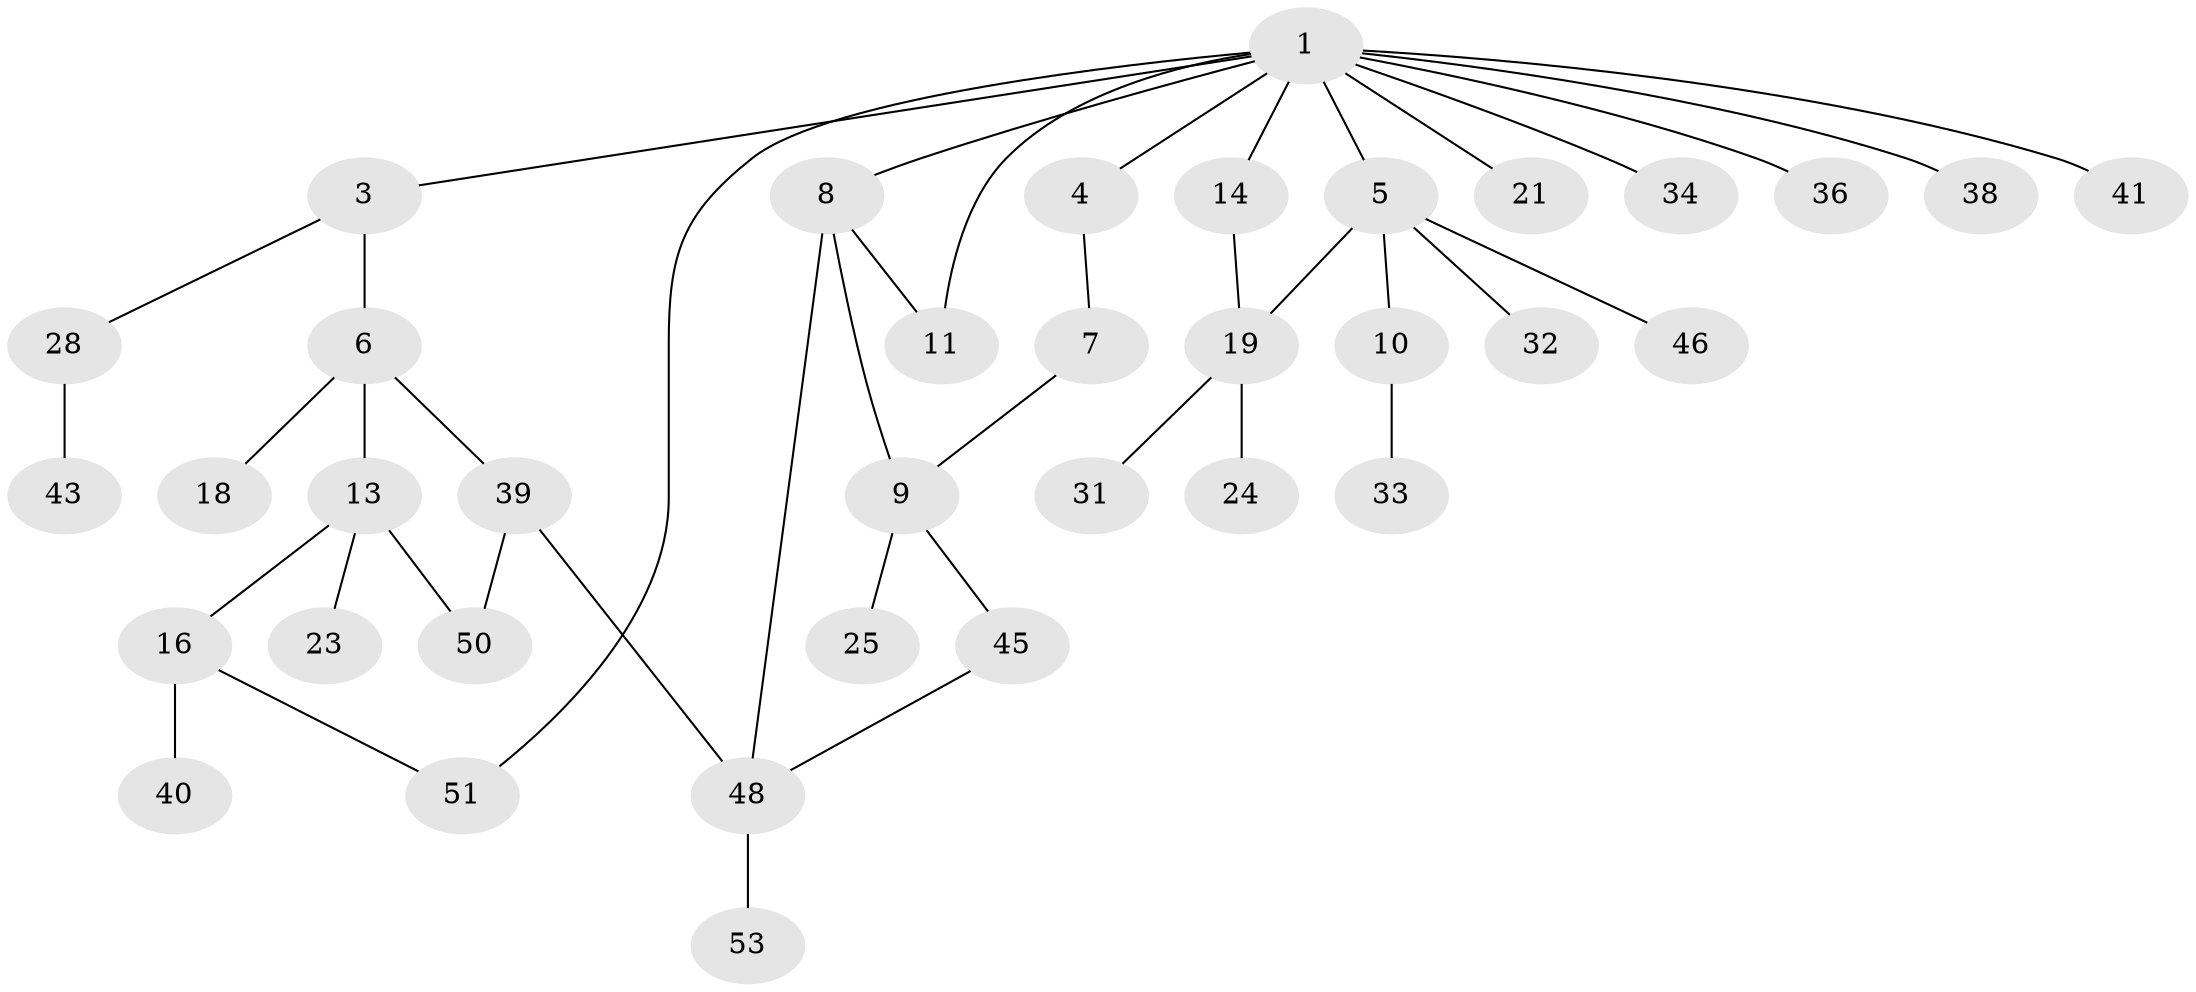 // Generated by graph-tools (version 1.1) at 2025/51/02/27/25 19:51:41]
// undirected, 36 vertices, 42 edges
graph export_dot {
graph [start="1"]
  node [color=gray90,style=filled];
  1 [super="+2"];
  3;
  4 [super="+27"];
  5 [super="+20"];
  6 [super="+15"];
  7;
  8 [super="+12"];
  9 [super="+17"];
  10 [super="+22"];
  11;
  13 [super="+30"];
  14;
  16 [super="+26"];
  18;
  19 [super="+35"];
  21;
  23 [super="+37"];
  24;
  25;
  28 [super="+29"];
  31;
  32;
  33;
  34;
  36;
  38 [super="+54"];
  39 [super="+42"];
  40;
  41;
  43 [super="+44"];
  45 [super="+47"];
  46;
  48 [super="+49"];
  50;
  51 [super="+52"];
  53;
  1 -- 11;
  1 -- 21;
  1 -- 38;
  1 -- 41;
  1 -- 34;
  1 -- 3;
  1 -- 4;
  1 -- 5;
  1 -- 36;
  1 -- 8;
  1 -- 14;
  1 -- 51;
  3 -- 6;
  3 -- 28;
  4 -- 7;
  5 -- 10;
  5 -- 32;
  5 -- 46;
  5 -- 19;
  6 -- 13;
  6 -- 39;
  6 -- 18;
  7 -- 9;
  8 -- 48;
  8 -- 9;
  8 -- 11;
  9 -- 45;
  9 -- 25;
  10 -- 33;
  13 -- 16;
  13 -- 23;
  13 -- 50;
  14 -- 19;
  16 -- 40;
  16 -- 51;
  19 -- 24;
  19 -- 31;
  28 -- 43 [weight=2];
  39 -- 50;
  39 -- 48;
  45 -- 48;
  48 -- 53;
}
